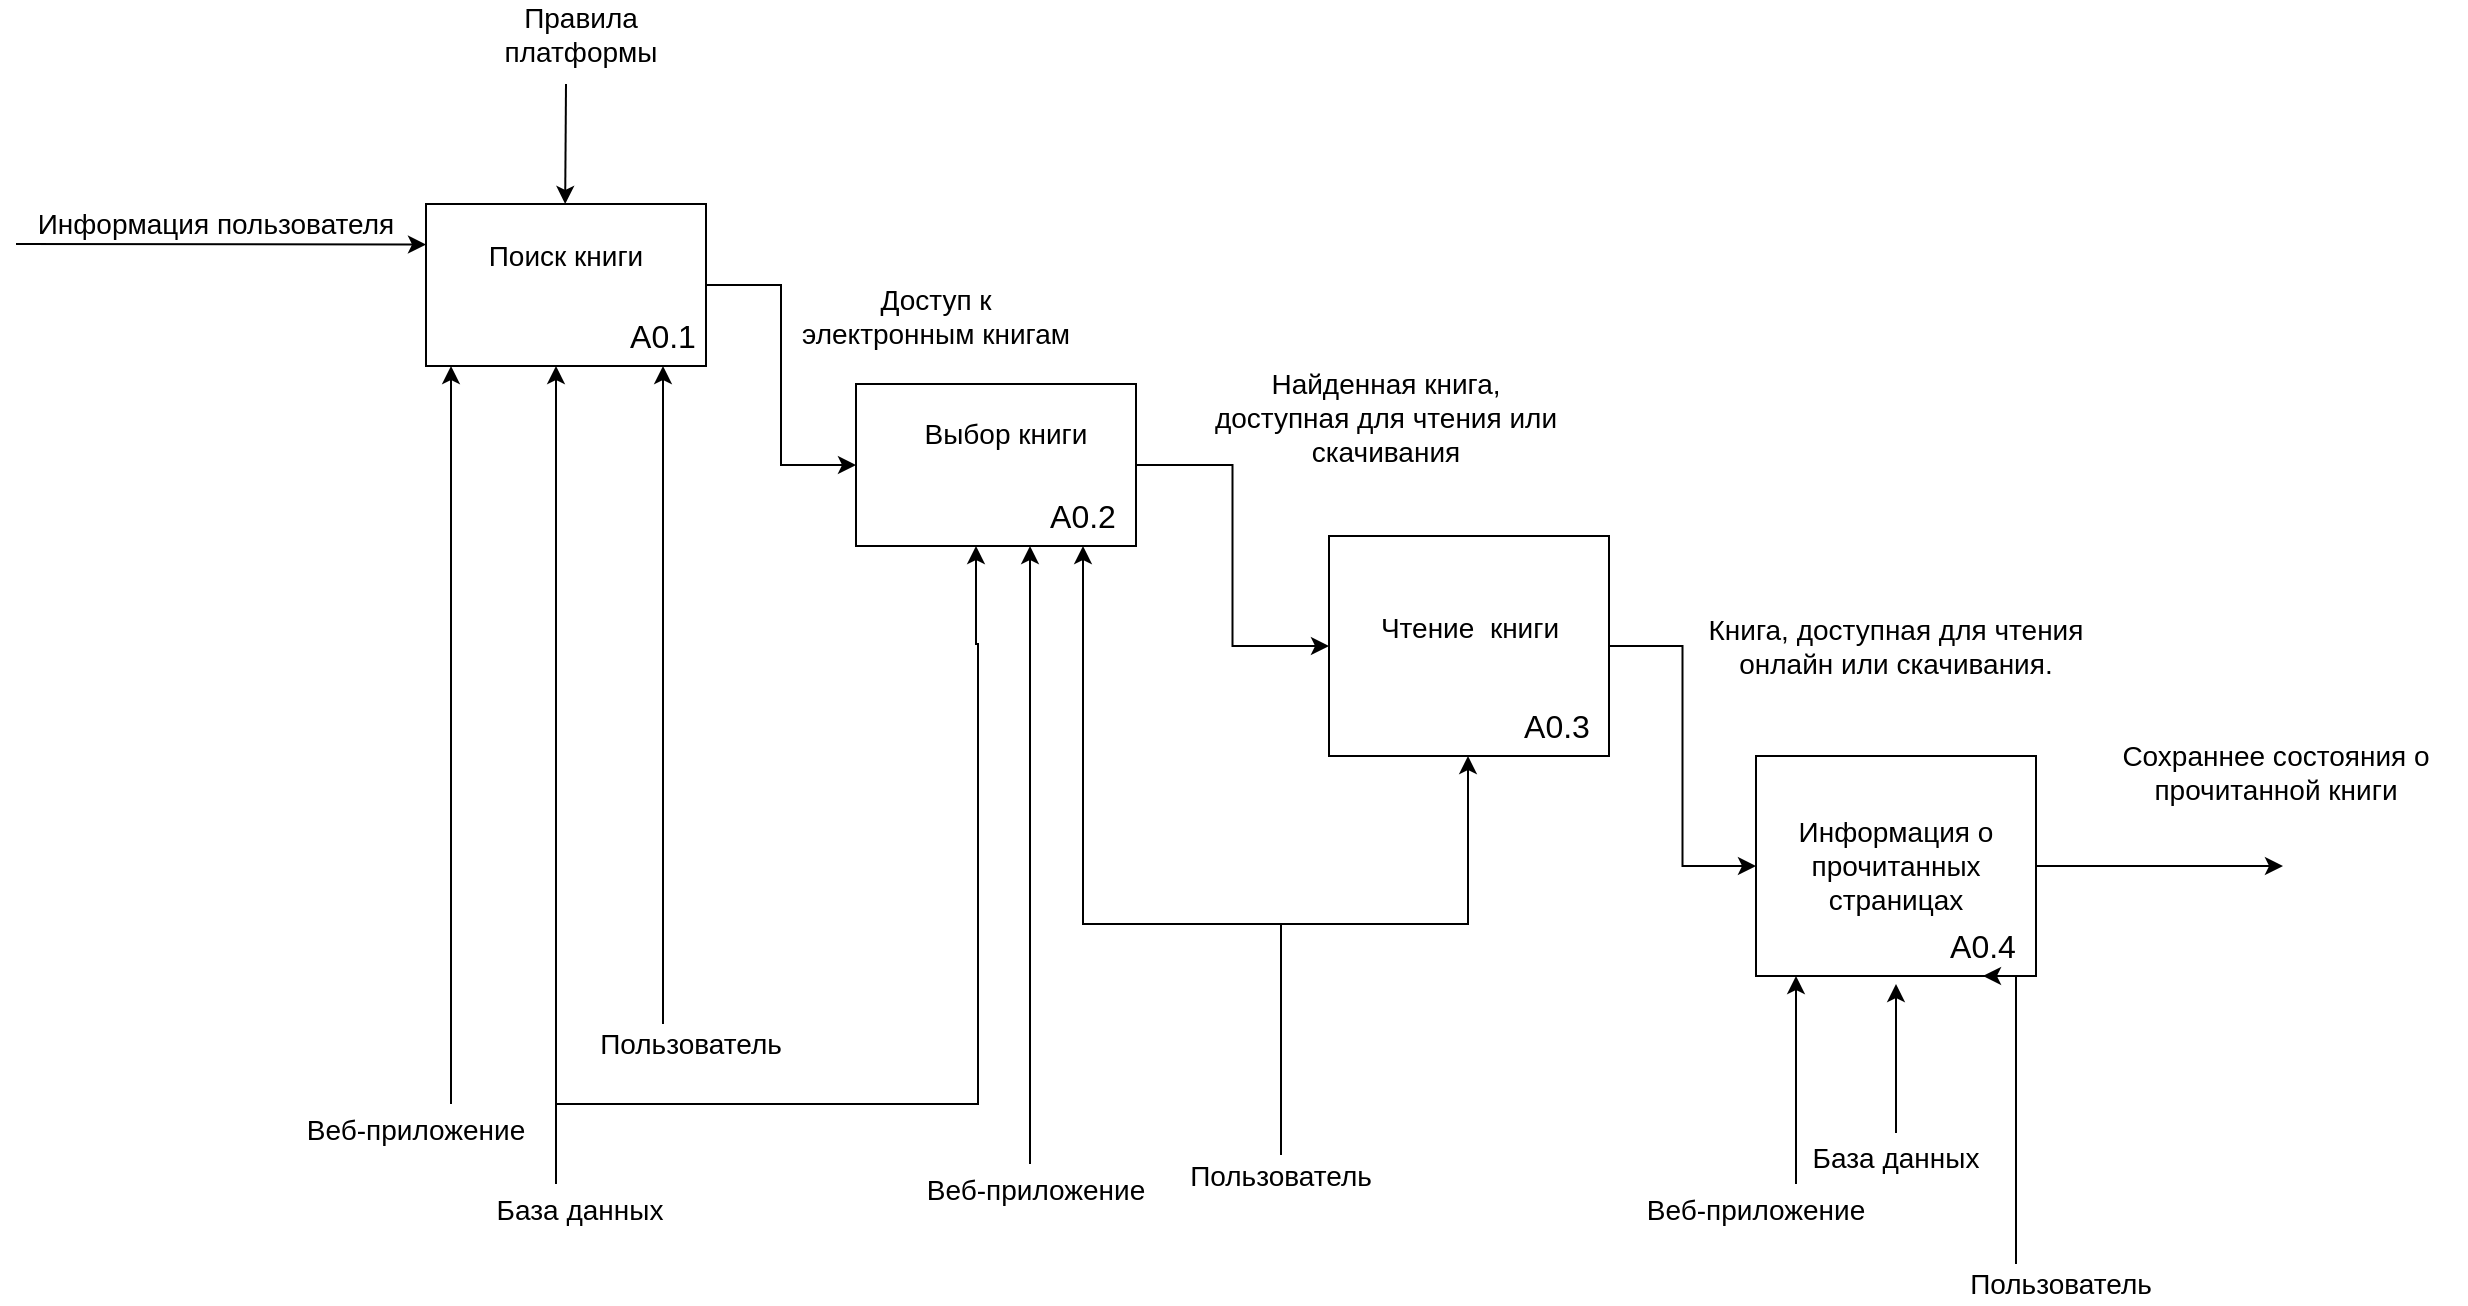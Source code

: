 <mxfile version="24.7.17" pages="3">
  <diagram name="Страница-1" id="Page-1">
    <mxGraphModel dx="2284" dy="780" grid="1" gridSize="10" guides="1" tooltips="1" connect="1" arrows="1" fold="1" page="1" pageScale="1" pageWidth="850" pageHeight="1100" math="0" shadow="0">
      <root>
        <mxCell id="0" />
        <mxCell id="1" parent="0" />
        <UserObject label="" tags="Соединительная_линия Блок-схема" id="82">
          <mxCell parent="1" vertex="1" visible="0">
            <mxGeometry as="geometry" />
          </mxCell>
        </UserObject>
        <mxCell id="9Y2cKsWY8XPU8Xiy0OJ_-97" value="" style="rounded=0;whiteSpace=wrap;html=1;" parent="1" vertex="1">
          <mxGeometry x="135" y="680" width="140" height="81" as="geometry" />
        </mxCell>
        <mxCell id="9Y2cKsWY8XPU8Xiy0OJ_-98" value="&lt;font style=&quot;font-size: 16px;&quot;&gt;A0.1&lt;/font&gt;" style="text;html=1;align=center;verticalAlign=middle;whiteSpace=wrap;rounded=0;" parent="1" vertex="1">
          <mxGeometry x="227" y="731" width="53" height="30" as="geometry" />
        </mxCell>
        <mxCell id="9Y2cKsWY8XPU8Xiy0OJ_-99" value="&lt;font style=&quot;font-size: 14px;&quot;&gt;Поиск книги&lt;/font&gt;" style="text;html=1;align=center;verticalAlign=middle;whiteSpace=wrap;rounded=0;" parent="1" vertex="1">
          <mxGeometry x="155" y="691" width="100" height="30" as="geometry" />
        </mxCell>
        <mxCell id="9Y2cKsWY8XPU8Xiy0OJ_-100" value="" style="rounded=0;whiteSpace=wrap;html=1;" parent="1" vertex="1">
          <mxGeometry x="350" y="770" width="140" height="81" as="geometry" />
        </mxCell>
        <mxCell id="9Y2cKsWY8XPU8Xiy0OJ_-101" value="&lt;font style=&quot;font-size: 16px;&quot;&gt;A0.2&lt;/font&gt;" style="text;html=1;align=center;verticalAlign=middle;whiteSpace=wrap;rounded=0;" parent="1" vertex="1">
          <mxGeometry x="437" y="821" width="53" height="30" as="geometry" />
        </mxCell>
        <mxCell id="9Y2cKsWY8XPU8Xiy0OJ_-102" value="&lt;font style=&quot;font-size: 14px;&quot;&gt;Выбор книги&lt;/font&gt;" style="text;html=1;align=center;verticalAlign=middle;whiteSpace=wrap;rounded=0;" parent="1" vertex="1">
          <mxGeometry x="370" y="780.5" width="110" height="29.5" as="geometry" />
        </mxCell>
        <mxCell id="sh7kLWZAsSp9DYvqXfyt-92" style="edgeStyle=orthogonalEdgeStyle;rounded=0;orthogonalLoop=1;jettySize=auto;html=1;exitX=1;exitY=0.5;exitDx=0;exitDy=0;entryX=0;entryY=0.5;entryDx=0;entryDy=0;" parent="1" source="9Y2cKsWY8XPU8Xiy0OJ_-106" target="sh7kLWZAsSp9DYvqXfyt-89" edge="1">
          <mxGeometry relative="1" as="geometry" />
        </mxCell>
        <mxCell id="9Y2cKsWY8XPU8Xiy0OJ_-106" value="" style="rounded=0;whiteSpace=wrap;html=1;" parent="1" vertex="1">
          <mxGeometry x="586.5" y="846" width="140" height="110" as="geometry" />
        </mxCell>
        <mxCell id="9Y2cKsWY8XPU8Xiy0OJ_-107" value="&lt;font style=&quot;font-size: 16px;&quot;&gt;A0.3&lt;/font&gt;" style="text;html=1;align=center;verticalAlign=middle;whiteSpace=wrap;rounded=0;" parent="1" vertex="1">
          <mxGeometry x="673.5" y="926" width="53" height="30" as="geometry" />
        </mxCell>
        <mxCell id="9Y2cKsWY8XPU8Xiy0OJ_-108" value="&lt;font style=&quot;font-size: 14px;&quot;&gt;Чтение&amp;nbsp; книги&lt;/font&gt;" style="text;html=1;align=center;verticalAlign=middle;whiteSpace=wrap;rounded=0;" parent="1" vertex="1">
          <mxGeometry x="606.5" y="866" width="100" height="51" as="geometry" />
        </mxCell>
        <mxCell id="9Y2cKsWY8XPU8Xiy0OJ_-109" value="" style="endArrow=classic;html=1;rounded=0;entryX=0;entryY=0.25;entryDx=0;entryDy=0;exitX=0;exitY=1;exitDx=0;exitDy=0;" parent="1" source="9Y2cKsWY8XPU8Xiy0OJ_-112" target="9Y2cKsWY8XPU8Xiy0OJ_-97" edge="1">
          <mxGeometry width="50" height="50" relative="1" as="geometry">
            <mxPoint x="10" y="700" as="sourcePoint" />
            <mxPoint x="60" y="691" as="targetPoint" />
          </mxGeometry>
        </mxCell>
        <mxCell id="9Y2cKsWY8XPU8Xiy0OJ_-112" value="&lt;font face=&quot;Arial&quot; style=&quot;font-size: 14px;&quot;&gt;Информация пользователя&lt;/font&gt;" style="text;html=1;align=center;verticalAlign=middle;whiteSpace=wrap;rounded=0;" parent="1" vertex="1">
          <mxGeometry x="-70" y="680" width="200" height="20" as="geometry" />
        </mxCell>
        <mxCell id="9Y2cKsWY8XPU8Xiy0OJ_-121" value="" style="endArrow=classic;html=1;rounded=0;entryX=0.5;entryY=0;entryDx=0;entryDy=0;" parent="1" edge="1">
          <mxGeometry width="50" height="50" relative="1" as="geometry">
            <mxPoint x="205" y="620" as="sourcePoint" />
            <mxPoint x="204.58" y="680" as="targetPoint" />
          </mxGeometry>
        </mxCell>
        <mxCell id="9Y2cKsWY8XPU8Xiy0OJ_-122" value="&lt;font face=&quot;Arial&quot; style=&quot;font-size: 14px;&quot;&gt;Правила платформы&lt;/font&gt;" style="text;html=1;align=center;verticalAlign=middle;whiteSpace=wrap;rounded=0;" parent="1" vertex="1">
          <mxGeometry x="148.5" y="580" width="126.5" height="30" as="geometry" />
        </mxCell>
        <mxCell id="9Y2cKsWY8XPU8Xiy0OJ_-123" value="" style="endArrow=classic;html=1;rounded=0;edgeStyle=orthogonalEdgeStyle;exitX=1;exitY=0.5;exitDx=0;exitDy=0;entryX=0;entryY=0.5;entryDx=0;entryDy=0;curved=0;" parent="1" source="9Y2cKsWY8XPU8Xiy0OJ_-97" target="9Y2cKsWY8XPU8Xiy0OJ_-100" edge="1">
          <mxGeometry width="50" height="50" relative="1" as="geometry">
            <mxPoint x="300" y="840" as="sourcePoint" />
            <mxPoint x="350" y="790" as="targetPoint" />
          </mxGeometry>
        </mxCell>
        <mxCell id="9Y2cKsWY8XPU8Xiy0OJ_-131" value="" style="endArrow=classic;html=1;rounded=0;edgeStyle=orthogonalEdgeStyle;exitX=1;exitY=0.5;exitDx=0;exitDy=0;entryX=0;entryY=0.5;entryDx=0;entryDy=0;curved=0;" parent="1" source="9Y2cKsWY8XPU8Xiy0OJ_-100" target="9Y2cKsWY8XPU8Xiy0OJ_-106" edge="1">
          <mxGeometry width="50" height="50" relative="1" as="geometry">
            <mxPoint x="285" y="731" as="sourcePoint" />
            <mxPoint x="365" y="901" as="targetPoint" />
          </mxGeometry>
        </mxCell>
        <mxCell id="9Y2cKsWY8XPU8Xiy0OJ_-132" value="" style="endArrow=classic;html=1;rounded=0;exitX=1;exitY=0.5;exitDx=0;exitDy=0;" parent="1" edge="1">
          <mxGeometry width="50" height="50" relative="1" as="geometry">
            <mxPoint x="940" y="1011" as="sourcePoint" />
            <mxPoint x="1063.5" y="1011" as="targetPoint" />
          </mxGeometry>
        </mxCell>
        <mxCell id="7dQsGPf0HlGUcHoICFXM-84" style="edgeStyle=orthogonalEdgeStyle;rounded=0;orthogonalLoop=1;jettySize=auto;html=1;" edge="1" parent="1">
          <mxGeometry relative="1" as="geometry">
            <mxPoint x="147.5" y="1130" as="sourcePoint" />
            <mxPoint x="147.5" y="761" as="targetPoint" />
            <Array as="points">
              <mxPoint x="147.5" y="850" />
              <mxPoint x="147.5" y="850" />
            </Array>
          </mxGeometry>
        </mxCell>
        <mxCell id="9Y2cKsWY8XPU8Xiy0OJ_-137" value="&lt;font face=&quot;Arial&quot; style=&quot;font-size: 14px;&quot;&gt;Веб-приложение&lt;/font&gt;" style="text;html=1;align=center;verticalAlign=middle;whiteSpace=wrap;rounded=0;" parent="1" vertex="1">
          <mxGeometry x="60" y="1130" width="140" height="25.5" as="geometry" />
        </mxCell>
        <mxCell id="7dQsGPf0HlGUcHoICFXM-93" style="edgeStyle=orthogonalEdgeStyle;rounded=0;orthogonalLoop=1;jettySize=auto;html=1;" edge="1" parent="1" source="9Y2cKsWY8XPU8Xiy0OJ_-139" target="9Y2cKsWY8XPU8Xiy0OJ_-106">
          <mxGeometry relative="1" as="geometry">
            <Array as="points">
              <mxPoint x="562" y="1040" />
              <mxPoint x="656" y="1040" />
            </Array>
          </mxGeometry>
        </mxCell>
        <mxCell id="7dQsGPf0HlGUcHoICFXM-94" style="edgeStyle=orthogonalEdgeStyle;rounded=0;orthogonalLoop=1;jettySize=auto;html=1;entryX=0.5;entryY=1;entryDx=0;entryDy=0;" edge="1" parent="1" source="9Y2cKsWY8XPU8Xiy0OJ_-139" target="9Y2cKsWY8XPU8Xiy0OJ_-101">
          <mxGeometry relative="1" as="geometry">
            <Array as="points">
              <mxPoint x="562" y="1040" />
              <mxPoint x="464" y="1040" />
            </Array>
          </mxGeometry>
        </mxCell>
        <mxCell id="9Y2cKsWY8XPU8Xiy0OJ_-139" value="&lt;font face=&quot;Arial&quot; style=&quot;font-size: 14px;&quot;&gt;Пользователь&lt;/font&gt;" style="text;html=1;align=center;verticalAlign=middle;whiteSpace=wrap;rounded=0;" parent="1" vertex="1">
          <mxGeometry x="510" y="1155.5" width="105" height="20" as="geometry" />
        </mxCell>
        <mxCell id="sh7kLWZAsSp9DYvqXfyt-82" value="&lt;font style=&quot;font-size: 14px;&quot;&gt;Доступ к электронным книгам&lt;/font&gt;" style="text;html=1;align=center;verticalAlign=middle;whiteSpace=wrap;rounded=0;" parent="1" vertex="1">
          <mxGeometry x="320" y="721" width="140" height="29" as="geometry" />
        </mxCell>
        <mxCell id="sh7kLWZAsSp9DYvqXfyt-83" value="&lt;font style=&quot;font-size: 14px;&quot;&gt;Найденная книга, доступная для чтения или скачивания&lt;/font&gt;" style="text;html=1;align=center;verticalAlign=middle;whiteSpace=wrap;rounded=0;" parent="1" vertex="1">
          <mxGeometry x="522.5" y="764.5" width="184" height="45.5" as="geometry" />
        </mxCell>
        <mxCell id="sh7kLWZAsSp9DYvqXfyt-89" value="" style="rounded=0;whiteSpace=wrap;html=1;" parent="1" vertex="1">
          <mxGeometry x="800" y="956" width="140" height="110" as="geometry" />
        </mxCell>
        <mxCell id="sh7kLWZAsSp9DYvqXfyt-90" value="&lt;font style=&quot;font-size: 16px;&quot;&gt;A0.4&lt;/font&gt;" style="text;html=1;align=center;verticalAlign=middle;whiteSpace=wrap;rounded=0;" parent="1" vertex="1">
          <mxGeometry x="887" y="1036" width="53" height="30" as="geometry" />
        </mxCell>
        <mxCell id="sh7kLWZAsSp9DYvqXfyt-91" value="&lt;span style=&quot;font-size: 14px;&quot;&gt;Информация о прочитанных страницах&lt;/span&gt;" style="text;html=1;align=center;verticalAlign=middle;whiteSpace=wrap;rounded=0;" parent="1" vertex="1">
          <mxGeometry x="810" y="979" width="120" height="64" as="geometry" />
        </mxCell>
        <mxCell id="sh7kLWZAsSp9DYvqXfyt-93" value="&lt;font style=&quot;font-size: 14px;&quot;&gt;Книга, доступная для чтения онлайн или скачивания.&lt;/font&gt;" style="text;html=1;align=center;verticalAlign=middle;whiteSpace=wrap;rounded=0;" parent="1" vertex="1">
          <mxGeometry x="775" y="886" width="190" height="30" as="geometry" />
        </mxCell>
        <mxCell id="7dQsGPf0HlGUcHoICFXM-87" style="edgeStyle=orthogonalEdgeStyle;rounded=0;orthogonalLoop=1;jettySize=auto;html=1;entryX=0.5;entryY=1;entryDx=0;entryDy=0;" edge="1" parent="1">
          <mxGeometry relative="1" as="geometry">
            <mxPoint x="200" y="1170" as="sourcePoint" />
            <mxPoint x="200" y="761.0" as="targetPoint" />
            <Array as="points">
              <mxPoint x="200" y="1060" />
              <mxPoint x="200" y="1060" />
            </Array>
          </mxGeometry>
        </mxCell>
        <mxCell id="7dQsGPf0HlGUcHoICFXM-91" style="edgeStyle=orthogonalEdgeStyle;rounded=0;orthogonalLoop=1;jettySize=auto;html=1;" edge="1" parent="1" source="7dQsGPf0HlGUcHoICFXM-85" target="9Y2cKsWY8XPU8Xiy0OJ_-100">
          <mxGeometry relative="1" as="geometry">
            <mxPoint x="410" y="860" as="targetPoint" />
            <Array as="points">
              <mxPoint x="200" y="1130" />
              <mxPoint x="411" y="1130" />
              <mxPoint x="411" y="900" />
              <mxPoint x="410" y="900" />
            </Array>
          </mxGeometry>
        </mxCell>
        <mxCell id="7dQsGPf0HlGUcHoICFXM-85" value="&lt;font face=&quot;Arial&quot; style=&quot;font-size: 14px;&quot;&gt;База данных&lt;/font&gt;" style="text;html=1;align=center;verticalAlign=middle;whiteSpace=wrap;rounded=0;" vertex="1" parent="1">
          <mxGeometry x="141.75" y="1170" width="140" height="25.5" as="geometry" />
        </mxCell>
        <mxCell id="7dQsGPf0HlGUcHoICFXM-92" style="edgeStyle=orthogonalEdgeStyle;rounded=0;orthogonalLoop=1;jettySize=auto;html=1;entryX=0.5;entryY=1;entryDx=0;entryDy=0;" edge="1" parent="1" source="7dQsGPf0HlGUcHoICFXM-88" target="9Y2cKsWY8XPU8Xiy0OJ_-98">
          <mxGeometry relative="1" as="geometry">
            <Array as="points">
              <mxPoint x="254" y="926" />
            </Array>
          </mxGeometry>
        </mxCell>
        <mxCell id="7dQsGPf0HlGUcHoICFXM-88" value="&lt;font face=&quot;Arial&quot; style=&quot;font-size: 14px;&quot;&gt;Пользователь&lt;/font&gt;" style="text;html=1;align=center;verticalAlign=middle;whiteSpace=wrap;rounded=0;" vertex="1" parent="1">
          <mxGeometry x="215" y="1090" width="105" height="20" as="geometry" />
        </mxCell>
        <mxCell id="7dQsGPf0HlGUcHoICFXM-90" value="&lt;font style=&quot;font-size: 14px;&quot;&gt;Сохраннее состояния о прочитанной книги&lt;/font&gt;" style="text;html=1;align=center;verticalAlign=middle;whiteSpace=wrap;rounded=0;" vertex="1" parent="1">
          <mxGeometry x="965" y="949" width="190" height="30" as="geometry" />
        </mxCell>
        <mxCell id="7dQsGPf0HlGUcHoICFXM-96" style="edgeStyle=orthogonalEdgeStyle;rounded=0;orthogonalLoop=1;jettySize=auto;html=1;entryX=0;entryY=1;entryDx=0;entryDy=0;" edge="1" parent="1" source="7dQsGPf0HlGUcHoICFXM-95" target="9Y2cKsWY8XPU8Xiy0OJ_-101">
          <mxGeometry relative="1" as="geometry">
            <Array as="points">
              <mxPoint x="437" y="1080" />
              <mxPoint x="437" y="1080" />
            </Array>
          </mxGeometry>
        </mxCell>
        <mxCell id="7dQsGPf0HlGUcHoICFXM-95" value="&lt;font face=&quot;Arial&quot; style=&quot;font-size: 14px;&quot;&gt;Веб-приложение&lt;/font&gt;" style="text;html=1;align=center;verticalAlign=middle;whiteSpace=wrap;rounded=0;" vertex="1" parent="1">
          <mxGeometry x="370" y="1160" width="140" height="25.5" as="geometry" />
        </mxCell>
        <mxCell id="7dQsGPf0HlGUcHoICFXM-98" style="edgeStyle=orthogonalEdgeStyle;rounded=0;orthogonalLoop=1;jettySize=auto;html=1;" edge="1" parent="1" source="7dQsGPf0HlGUcHoICFXM-97" target="sh7kLWZAsSp9DYvqXfyt-89">
          <mxGeometry relative="1" as="geometry">
            <Array as="points">
              <mxPoint x="820" y="1120" />
              <mxPoint x="820" y="1120" />
            </Array>
          </mxGeometry>
        </mxCell>
        <mxCell id="7dQsGPf0HlGUcHoICFXM-97" value="&lt;font face=&quot;Arial&quot; style=&quot;font-size: 14px;&quot;&gt;Веб-приложение&lt;/font&gt;" style="text;html=1;align=center;verticalAlign=middle;whiteSpace=wrap;rounded=0;" vertex="1" parent="1">
          <mxGeometry x="730" y="1170" width="140" height="25.5" as="geometry" />
        </mxCell>
        <mxCell id="7dQsGPf0HlGUcHoICFXM-100" style="edgeStyle=orthogonalEdgeStyle;rounded=0;orthogonalLoop=1;jettySize=auto;html=1;entryX=0.5;entryY=1;entryDx=0;entryDy=0;" edge="1" parent="1" source="7dQsGPf0HlGUcHoICFXM-99" target="sh7kLWZAsSp9DYvqXfyt-90">
          <mxGeometry relative="1" as="geometry">
            <Array as="points">
              <mxPoint x="930" y="1066" />
            </Array>
          </mxGeometry>
        </mxCell>
        <mxCell id="7dQsGPf0HlGUcHoICFXM-99" value="&lt;font face=&quot;Arial&quot; style=&quot;font-size: 14px;&quot;&gt;Пользователь&lt;/font&gt;" style="text;html=1;align=center;verticalAlign=middle;whiteSpace=wrap;rounded=0;" vertex="1" parent="1">
          <mxGeometry x="900" y="1210" width="105" height="20" as="geometry" />
        </mxCell>
        <mxCell id="7dQsGPf0HlGUcHoICFXM-102" style="edgeStyle=orthogonalEdgeStyle;rounded=0;orthogonalLoop=1;jettySize=auto;html=1;" edge="1" parent="1" source="7dQsGPf0HlGUcHoICFXM-101">
          <mxGeometry relative="1" as="geometry">
            <mxPoint x="870" y="1070" as="targetPoint" />
          </mxGeometry>
        </mxCell>
        <mxCell id="7dQsGPf0HlGUcHoICFXM-101" value="&lt;font face=&quot;Arial&quot; style=&quot;font-size: 14px;&quot;&gt;База данных&lt;/font&gt;" style="text;html=1;align=center;verticalAlign=middle;whiteSpace=wrap;rounded=0;" vertex="1" parent="1">
          <mxGeometry x="800" y="1144.5" width="140" height="25.5" as="geometry" />
        </mxCell>
      </root>
    </mxGraphModel>
  </diagram>
  <diagram name="Страница-2" id="Page-2">
    <mxGraphModel style="default-style2">
      <root>
        <mxCell id="0" />
        <mxCell id="1" parent="0" />
        <UserObject label="" Name="Покупка абонимента" tags="Background" id="2">
          <mxCell style="vsdxID=49;fillColor=none;gradientColor=none;strokeColor=none;spacingTop=-1;spacingBottom=-1;spacingLeft=-1;spacingRight=-1;points=[[0,0.08,0],[0,0.17,0],[0,0.25,0],[0,0.33,0],[0,0.42,0],[0,0.5,0],[0,0.58,0],[0,0.67,0],[0,0.75,0],[0,0.83,0],[0,0.92,0],[1,0.08,0],[1,0.17,0],[1,0.25,0],[1,0.33,0],[1,0.42,0],[1,0.5,0],[1,0.58,0],[1,0.67,0],[1,0.75,0],[1,0.83,0],[1,0.92,0],[0.06,0,0],[0.13,0,0],[0.19,0,0],[0.25,0,0],[0.31,0,0],[0.37,0,0],[0.44,0,0],[0.5,0,0],[0.56,0,0],[0.63,0,0],[0.69,0,0],[0.75,0,0],[0.81,0,0],[0.88,0,0],[0.94,0,0],[0.06,1,0],[0.13,1,0],[0.19,1,0],[0.25,1,0],[0.31,1,0],[0.37,1,0],[0.44,1,0],[0.5,1,0],[0.56,1,0],[0.63,1,0],[0.69,1,0],[0.75,1,0],[0.81,1,0],[0.88,1,0],[0.94,1,0]];labelBackgroundColor=none;rounded=0;html=1;whiteSpace=wrap;" vertex="1" parent="1">
            <mxGeometry x="591" y="327" width="120" height="80" as="geometry" />
          </mxCell>
        </UserObject>
        <mxCell id="3" style="vsdxID=50;fillColor=#4672c4;gradientColor=none;shape=stencil(nZBLDoAgDERP0z3SIyjew0SURgSD+Lu9kMZoXLhwN9O+tukAlrNpJg1SzDH4QW/URgNYgZTkjA4UkwJUgGXng+6DX1zLfmoymdXo17xh5zmRJ6Q42BWCfc2oJfdAr+Yv+AP9Cb7OJ3H/2JG1HNGz/84klThPVCc=);strokeColor=#000000;spacingTop=-1;spacingBottom=-1;spacingLeft=-1;spacingRight=-1;points=[[0,0.08,0],[0,0.17,0],[0,0.25,0],[0,0.33,0],[0,0.42,0],[0,0.5,0],[0,0.58,0],[0,0.67,0],[0,0.75,0],[0,0.83,0],[0,0.92,0],[1,0.08,0],[1,0.17,0],[1,0.25,0],[1,0.33,0],[1,0.42,0],[1,0.5,0],[1,0.58,0],[1,0.67,0],[1,0.75,0],[1,0.83,0],[1,0.92,0],[0.06,0,0],[0.13,0,0],[0.19,0,0],[0.25,0,0],[0.31,0,0],[0.37,0,0],[0.44,0,0],[0.5,0,0],[0.56,0,0],[0.63,0,0],[0.69,0,0],[0.75,0,0],[0.81,0,0],[0.88,0,0],[0.94,0,0],[0.06,1,0],[0.13,1,0],[0.19,1,0],[0.25,1,0],[0.31,1,0],[0.37,1,0],[0.44,1,0],[0.5,1,0],[0.56,1,0],[0.63,1,0],[0.69,1,0],[0.75,1,0],[0.81,1,0],[0.88,1,0],[0.94,1,0]];labelBackgroundColor=none;rounded=0;html=1;whiteSpace=wrap;" vertex="1" parent="2">
          <mxGeometry width="120" height="80" as="geometry" />
        </mxCell>
        <mxCell id="4" value="&lt;div style=&quot;font-size: 1px&quot;&gt;&lt;p style=&quot;text-align:right;margin-left:0;margin-right:0;margin-top:0px;margin-bottom:0px;text-indent:0;vertical-align:bottom;direction:ltr;&quot;&gt;&lt;font style=&quot;font-size:14.11px;font-family:Calibri;color:#000000;direction:ltr;letter-spacing:0px;line-height:120%;opacity:1&quot;&gt;A0&lt;/font&gt;&lt;font style=&quot;font-size:14.11px;font-family:Calibri;color:#000000;direction:ltr;letter-spacing:0px;line-height:120%;opacity:1&quot;&gt;&lt;br/&gt;&lt;/font&gt;&lt;/p&gt;&lt;/div&gt;" style="verticalAlign=bottom;align=right;overflow=width;vsdxID=51;fillColor=none;gradientColor=none;strokeColor=none;spacingTop=-3;spacingBottom=-3;points=[[0,0.08,0],[0,0.17,0],[0,0.25,0],[0,0.33,0],[0,0.42,0],[0,0.5,0],[0,0.58,0],[0,0.67,0],[0,0.75,0],[0,0.83,0],[0,0.92,0],[1,0.08,0],[1,0.17,0],[1,0.25,0],[1,0.33,0],[1,0.42,0],[1,0.5,0],[1,0.58,0],[1,0.67,0],[1,0.75,0],[1,0.83,0],[1,0.92,0],[0.06,0,0],[0.13,0,0],[0.19,0,0],[0.25,0,0],[0.31,0,0],[0.37,0,0],[0.44,0,0],[0.5,0,0],[0.56,0,0],[0.63,0,0],[0.69,0,0],[0.75,0,0],[0.81,0,0],[0.88,0,0],[0.94,0,0],[0.06,1,0],[0.13,1,0],[0.19,1,0],[0.25,1,0],[0.31,1,0],[0.37,1,0],[0.44,1,0],[0.5,1,0],[0.56,1,0],[0.63,1,0],[0.69,1,0],[0.75,1,0],[0.81,1,0],[0.88,1,0],[0.94,1,0]];labelBackgroundColor=none;rounded=0;html=1;whiteSpace=wrap;" vertex="1" parent="2">
          <mxGeometry y="63" width="120" height="16" as="geometry" />
        </mxCell>
        <mxCell id="5" value="&lt;div style=&quot;font-size: 1px&quot;&gt;&lt;p style=&quot;text-align:right;margin-left:0;margin-right:0;margin-top:0px;margin-bottom:0px;text-indent:0;vertical-align:bottom;direction:ltr;&quot;&gt;&lt;font style=&quot;font-size:14.11px;font-family:Calibri;color:#000000;direction:ltr;letter-spacing:0px;line-height:120%;opacity:1&quot;&gt;&lt;br/&gt;&lt;/font&gt;&lt;/p&gt;&lt;/div&gt;" style="verticalAlign=bottom;align=right;overflow=width;vsdxID=52;fillColor=none;gradientColor=none;strokeColor=none;spacingBottom=-3;points=[[0,0.08,0],[0,0.17,0],[0,0.25,0],[0,0.33,0],[0,0.42,0],[0,0.5,0],[0,0.58,0],[0,0.67,0],[0,0.75,0],[0,0.83,0],[0,0.92,0],[1,0.08,0],[1,0.17,0],[1,0.25,0],[1,0.33,0],[1,0.42,0],[1,0.5,0],[1,0.58,0],[1,0.67,0],[1,0.75,0],[1,0.83,0],[1,0.92,0],[0.06,0,0],[0.13,0,0],[0.19,0,0],[0.25,0,0],[0.31,0,0],[0.37,0,0],[0.44,0,0],[0.5,0,0],[0.56,0,0],[0.63,0,0],[0.69,0,0],[0.75,0,0],[0.81,0,0],[0.88,0,0],[0.94,0,0],[0.06,1,0],[0.13,1,0],[0.19,1,0],[0.25,1,0],[0.31,1,0],[0.37,1,0],[0.44,1,0],[0.5,1,0],[0.56,1,0],[0.63,1,0],[0.69,1,0],[0.75,1,0],[0.81,1,0],[0.88,1,0],[0.94,1,0]];labelBackgroundColor=none;rounded=0;html=1;whiteSpace=wrap;" vertex="1" parent="2">
          <mxGeometry y="80" width="120" height="22" as="geometry" />
        </mxCell>
        <mxCell id="6" value="&lt;div style=&quot;font-size: 1px&quot;&gt;&lt;font style=&quot;font-size:14.11px;font-family:Calibri;color:#000000;direction:ltr;letter-spacing:0px;line-height:120%;opacity:1&quot;&gt;Запись на приём &lt;br/&gt;&lt;/font&gt;&lt;/div&gt;" style="verticalAlign=middle;align=center;overflow=width;vsdxID=53;fillColor=none;gradientColor=none;strokeColor=none;points=[[0,0.08,0],[0,0.17,0],[0,0.25,0],[0,0.33,0],[0,0.42,0],[0,0.5,0],[0,0.58,0],[0,0.67,0],[0,0.75,0],[0,0.83,0],[0,0.92,0],[1,0.08,0],[1,0.17,0],[1,0.25,0],[1,0.33,0],[1,0.42,0],[1,0.5,0],[1,0.58,0],[1,0.67,0],[1,0.75,0],[1,0.83,0],[1,0.92,0],[0.06,0,0],[0.13,0,0],[0.19,0,0],[0.25,0,0],[0.31,0,0],[0.37,0,0],[0.44,0,0],[0.5,0,0],[0.56,0,0],[0.63,0,0],[0.69,0,0],[0.75,0,0],[0.81,0,0],[0.88,0,0],[0.94,0,0],[0.06,1,0],[0.13,1,0],[0.19,1,0],[0.25,1,0],[0.31,1,0],[0.37,1,0],[0.44,1,0],[0.5,1,0],[0.56,1,0],[0.63,1,0],[0.69,1,0],[0.75,1,0],[0.81,1,0],[0.88,1,0],[0.94,1,0]];labelBackgroundColor=none;rounded=0;html=1;whiteSpace=wrap;" vertex="1" parent="2">
          <mxGeometry width="120" height="63" as="geometry" />
        </mxCell>
        <UserObject label="&lt;div style=&quot;font-size: 1px&quot;&gt;&lt;/div&gt;" tags="Background" id="7">
          <mxCell style="verticalAlign=bottom;align=left;overflow=width;vsdxID=55;fillColor=none;gradientColor=none;shape=stencil(nZBLDoAgDERP0z3SIyjew0SURgSD+Lu9kMZoXLhwN9O+tukAlrNpJg1SzDH4QW/URgNYgZTkjA4UkwJUgGXng+6DX1zLfmoymdXo17xh5zmRJ6Q42BWCfc2oJfdAr+Yv+AP9Cb7OJ3H/2JG1HNGz/84klThPVCc=);strokeColor=none;spacingTop=-1;spacingBottom=-1;spacingLeft=-1;spacingRight=-1;points=[];labelBackgroundColor=none;rounded=0;html=1;whiteSpace=wrap;" vertex="1" parent="1">
            <mxGeometry x="496" y="337" width="90" height="30" as="geometry" />
          </mxCell>
        </UserObject>
        <UserObject label="" tags="Background" id="8">
          <mxCell style="vsdxID=76;fillColor=none;gradientColor=none;strokeColor=none;spacingTop=-3;spacingBottom=-3;points=[];labelBackgroundColor=none;rounded=0;html=1;whiteSpace=wrap;" vertex="1" parent="1">
            <mxGeometry x="575" y="412" width="90" height="59" as="geometry" />
          </mxCell>
        </UserObject>
        <mxCell id="9" value="&lt;div style=&quot;font-size: 1px&quot;&gt;&lt;p style=&quot;text-align:justify;margin-left:0;margin-right:0;margin-top:0px;margin-bottom:0px;text-indent:0;vertical-align:bottom;direction:ltr;&quot;&gt;&lt;font style=&quot;font-size:11.29px;font-family:Arial;color:#000000;direction:ltr;letter-spacing:0px;line-height:100%;opacity:1&quot;&gt;Приложение&lt;br/&gt;&lt;/font&gt;&lt;/p&gt;&lt;/div&gt;" style="verticalAlign=bottom;align=center;overflow=width;vsdxID=78;fillColor=none;gradientColor=none;shape=stencil(nZBLDoAgDERP0z3SIyjew0SURgSD+Lu9kMZoXLhwN9O+tukAlrNpJg1SzDH4QW/URgNYgZTkjA4UkwJUgGXng+6DX1zLfmoymdXo17xh5zmRJ6Q42BWCfc2oJfdAr+Yv+AP9Cb7OJ3H/2JG1HNGz/84klThPVCc=);strokeColor=none;spacingTop=-3;spacingBottom=-3;spacingLeft=-1;spacingRight=-1;points=[];labelBackgroundColor=none;rounded=0;html=1;whiteSpace=wrap;" vertex="1" parent="8">
          <mxGeometry x="4" y="37" width="74" height="9" as="geometry" />
        </mxCell>
        <mxCell id="40" vertex="1" parent="8">
          <mxGeometry x="38" y="37" as="geometry" />
        </mxCell>
        <UserObject label="" tags="Соединительная_линия" id="41">
          <mxCell style="vsdxID=77;edgeStyle=none;startArrow=none;endArrow=block;startSize=5;endSize=5;strokeColor=#000000;spacingTop=-3;spacingBottom=-3;spacingLeft=0;spacingRight=0;verticalAlign=bottom;html=1;labelBackgroundColor=#ffffff;rounded=1;entryX=0.183;entryY=0.988;entryDx=0;entryDy=0;entryPerimeter=0;" edge="1" parent="8" source="40" target="2">
            <mxGeometry relative="1" as="geometry">
              <Array as="points" />
            </mxGeometry>
          </mxCell>
        </UserObject>
        <mxCell id="42" value="&lt;div style=&quot;font-size: 1px&quot;&gt;&lt;/div&gt;" style="text;vsdxID=77;edgeStyle=none;startArrow=none;endArrow=block;startSize=5;endSize=5;strokeColor=none;spacingTop=-3;spacingBottom=-3;spacingLeft=0;spacingRight=0;verticalAlign=bottom;html=1;labelBackgroundColor=#ffffff;rounded=1;align=center;overflow=width;fillColor=none;gradientColor=none;whiteSpace=wrap;;html=1;;rotation=629.95" vertex="1" parent="41">
          <mxGeometry width="11.29" height="11.29" relative="1" as="geometry">
            <mxPoint x="15.355" y="-4.645" as="offset" />
          </mxGeometry>
        </mxCell>
        <UserObject label="" tags="Background" id="10">
          <mxCell style="vsdxID=79;fillColor=none;gradientColor=none;strokeColor=none;points=[];labelBackgroundColor=none;rounded=0;html=1;whiteSpace=wrap;" vertex="1" parent="1">
            <mxGeometry x="653" y="410" width="74" height="58" as="geometry" />
          </mxCell>
        </UserObject>
        <mxCell id="11" value="&lt;div style=&quot;font-size: 1px&quot;&gt;&lt;p style=&quot;text-align:justify;margin-left:0;margin-right:0;margin-top:0px;margin-bottom:0px;text-indent:0;vertical-align:bottom;direction:ltr;&quot;&gt;&lt;font style=&quot;font-size:11.29px;font-family:Arial;color:#000000;direction:ltr;letter-spacing:0px;line-height:100%;opacity:1&quot;&gt;Пользователь&lt;br/&gt;&lt;/font&gt;&lt;/p&gt;&lt;/div&gt;" style="verticalAlign=bottom;align=center;overflow=width;vsdxID=81;fillColor=none;gradientColor=none;shape=stencil(nZBLDoAgDERP0z3SIyjew0SURgSD+Lu9kMZoXLhwN9O+tukAlrNpJg1SzDH4QW/URgNYgZTkjA4UkwJUgGXng+6DX1zLfmoymdXo17xh5zmRJ6Q42BWCfc2oJfdAr+Yv+AP9Cb7OJ3H/2JG1HNGz/84klThPVCc=);strokeColor=none;spacingTop=-3;spacingBottom=-3;spacingLeft=-1;spacingRight=-1;points=[];labelBackgroundColor=none;rounded=0;html=1;whiteSpace=wrap;" vertex="1" parent="10">
          <mxGeometry x="-2" y="40" width="85" height="9" as="geometry" />
        </mxCell>
        <mxCell id="37" vertex="1" parent="10">
          <mxGeometry x="35" y="39" as="geometry" />
        </mxCell>
        <UserObject label="" tags="Соединительная_линия" id="38">
          <mxCell style="vsdxID=80;edgeStyle=none;startArrow=none;endArrow=block;startSize=5;endSize=5;strokeColor=#000000;spacingTop=-3;spacingBottom=-3;spacingLeft=0;spacingRight=0;verticalAlign=bottom;html=1;labelBackgroundColor=#ffffff;rounded=1;entryX=0.808;entryY=0.988;entryDx=0;entryDy=0;entryPerimeter=0;" edge="1" parent="10" source="37" target="2">
            <mxGeometry relative="1" as="geometry">
              <Array as="points" />
            </mxGeometry>
          </mxCell>
        </UserObject>
        <mxCell id="39" value="&lt;div style=&quot;font-size: 1px&quot;&gt;&lt;/div&gt;" style="text;vsdxID=80;edgeStyle=none;startArrow=none;endArrow=block;startSize=5;endSize=5;strokeColor=none;spacingTop=-3;spacingBottom=-3;spacingLeft=0;spacingRight=0;verticalAlign=bottom;html=1;labelBackgroundColor=#ffffff;rounded=1;align=center;overflow=width;fillColor=none;gradientColor=none;whiteSpace=wrap;;html=1;;rotation=629.95" vertex="1" parent="38">
          <mxGeometry width="11.29" height="11.29" relative="1" as="geometry">
            <mxPoint x="15.355" y="-4.645" as="offset" />
          </mxGeometry>
        </mxCell>
        <UserObject label="" tags="Background" id="12">
          <mxCell style="vsdxID=83;fillColor=none;gradientColor=none;strokeColor=none;points=[];labelBackgroundColor=none;rounded=0;html=1;whiteSpace=wrap;" vertex="1" parent="1">
            <mxGeometry x="718" y="356" width="74" height="58" as="geometry" />
          </mxCell>
        </UserObject>
        <mxCell id="13" value="&lt;div style=&quot;font-size: 1px&quot;&gt;&lt;p style=&quot;text-align:justify;margin-left:0;margin-right:0;margin-top:0px;margin-bottom:0px;text-indent:0;vertical-align:bottom;direction:ltr;&quot;&gt;&lt;font style=&quot;font-size:11.29px;font-family:Arial;color:#000000;direction:ltr;letter-spacing:0px;line-height:100%;opacity:1&quot;&gt;Талон&lt;br/&gt;&lt;/font&gt;&lt;/p&gt;&lt;/div&gt;" style="verticalAlign=bottom;align=center;overflow=width;vsdxID=85;fillColor=none;gradientColor=none;shape=stencil(nZBLDoAgDERP0z3SIyjew0SURgSD+Lu9kMZoXLhwN9O+tukAlrNpJg1SzDH4QW/URgNYgZTkjA4UkwJUgGXng+6DX1zLfmoymdXo17xh5zmRJ6Q42BWCfc2oJfdAr+Yv+AP9Cb7OJ3H/2JG1HNGz/84klThPVCc=);strokeColor=none;spacingTop=-3;spacingBottom=-3;spacingLeft=-1;spacingRight=-1;points=[];labelBackgroundColor=none;rounded=0;html=1;whiteSpace=wrap;" vertex="1" parent="12">
          <mxGeometry x="14" y="-2" width="38" height="9" as="geometry" />
        </mxCell>
        <mxCell id="35" vertex="1" parent="12">
          <mxGeometry x="62" y="10" as="geometry" />
        </mxCell>
        <UserObject label="&lt;div style=&quot;font-size: 1px&quot;&gt;&lt;/div&gt;" tags="Соединительная_линия" id="36">
          <mxCell style="vsdxID=84;edgeStyle=none;startArrow=none;endArrow=block;startSize=5;endSize=5;strokeColor=#000000;spacingTop=-3;spacingBottom=-3;spacingLeft=0;spacingRight=0;verticalAlign=bottom;html=1;labelBackgroundColor=#ffffff;rounded=1;align=center;exitX=1;exitY=0.487;exitDx=0;exitDy=0;exitPerimeter=0;" edge="1" parent="1" source="2" target="35">
            <mxGeometry relative="1" as="geometry">
              <mxPoint x="-1" as="offset" />
              <Array as="points" />
            </mxGeometry>
          </mxCell>
        </UserObject>
        <UserObject label="" tags="Background" id="14">
          <mxCell style="vsdxID=86;fillColor=none;gradientColor=none;strokeColor=none;points=[];labelBackgroundColor=none;rounded=0;html=1;whiteSpace=wrap;" vertex="1" parent="1">
            <mxGeometry x="416" y="330" width="174" height="18" as="geometry" />
          </mxCell>
        </UserObject>
        <mxCell id="15" value="&lt;div style=&quot;font-size: 1px&quot;&gt;&lt;p style=&quot;text-align:left;margin-left:0;margin-right:0;margin-top:0px;margin-bottom:0px;text-indent:0;vertical-align:bottom;direction:ltr;&quot;&gt;&lt;font style=&quot;font-size:11.29px;font-family:Arial;color:#000000;direction:ltr;letter-spacing:0px;line-height:100%;opacity:1&quot;&gt;Информация пользователя&lt;br/&gt;&lt;/font&gt;&lt;/p&gt;&lt;/div&gt;" style="verticalAlign=bottom;align=left;overflow=width;vsdxID=88;fillColor=none;gradientColor=none;shape=stencil(nZBLDoAgDERP0z3SIyjew0SURgSD+Lu9kMZoXLhwN9O+tukAlrNpJg1SzDH4QW/URgNYgZTkjA4UkwJUgGXng+6DX1zLfmoymdXo17xh5zmRJ6Q42BWCfc2oJfdAr+Yv+AP9Cb7OJ3H/2JG1HNGz/84klThPVCc=);strokeColor=none;spacingTop=-3;spacingBottom=-3;spacingLeft=-1;spacingRight=-1;points=[];labelBackgroundColor=none;rounded=0;html=1;whiteSpace=wrap;" vertex="1" parent="14">
          <mxGeometry x="4" y="3" width="166" height="13" as="geometry" />
        </mxCell>
        <mxCell id="33" vertex="1" parent="14">
          <mxGeometry x="4" y="16" as="geometry" />
        </mxCell>
        <UserObject label="&lt;div style=&quot;font-size: 1px&quot;&gt;&lt;/div&gt;" tags="Соединительная_линия" id="34">
          <mxCell style="vsdxID=87;edgeStyle=none;startArrow=none;endArrow=block;startSize=5;endSize=5;strokeColor=#000000;spacingTop=0;spacingBottom=0;spacingLeft=0;spacingRight=0;verticalAlign=middle;html=1;labelBackgroundColor=#ffffff;rounded=1;align=center;entryX=0;entryY=0.237;entryDx=0;entryDy=0;entryPerimeter=0;" edge="1" parent="14" source="33" target="2">
            <mxGeometry relative="1" as="geometry">
              <mxPoint x="-1" as="offset" />
              <Array as="points" />
            </mxGeometry>
          </mxCell>
        </UserObject>
        <UserObject label="" tags="Background" id="16">
          <mxCell style="vsdxID=90;fillColor=none;gradientColor=none;strokeColor=none;points=[];labelBackgroundColor=none;rounded=0;html=1;whiteSpace=wrap;" vertex="1" parent="1">
            <mxGeometry x="416" y="368" width="174" height="13" as="geometry" />
          </mxCell>
        </UserObject>
        <mxCell id="17" value="&lt;div style=&quot;font-size: 1px&quot;&gt;&lt;p style=&quot;text-align:left;margin-left:0;margin-right:0;margin-top:0px;margin-bottom:0px;text-indent:0;vertical-align:bottom;direction:ltr;&quot;&gt;&lt;font style=&quot;font-size:11.29px;font-family:Arial;color:#000000;direction:ltr;letter-spacing:0px;line-height:100%;opacity:1&quot;&gt;Информация о приёме&lt;br/&gt;&lt;/font&gt;&lt;/p&gt;&lt;/div&gt;" style="verticalAlign=bottom;align=left;overflow=width;vsdxID=92;fillColor=none;gradientColor=none;shape=stencil(nZBLDoAgDERP0z3SIyjew0SURgSD+Lu9kMZoXLhwN9O+tukAlrNpJg1SzDH4QW/URgNYgZTkjA4UkwJUgGXng+6DX1zLfmoymdXo17xh5zmRJ6Q42BWCfc2oJfdAr+Yv+AP9Cb7OJ3H/2JG1HNGz/84klThPVCc=);strokeColor=none;spacingTop=-3;spacingBottom=-3;spacingLeft=-1;spacingRight=-1;points=[];labelBackgroundColor=none;rounded=0;html=1;whiteSpace=wrap;" vertex="1" parent="16">
          <mxGeometry x="4" y="7" width="166" height="11" as="geometry" />
        </mxCell>
        <mxCell id="29" vertex="1" parent="16">
          <mxGeometry x="4" y="19" as="geometry" />
        </mxCell>
        <UserObject label="&lt;div style=&quot;font-size: 1px&quot;&gt;&lt;/div&gt;" tags="Соединительная_линия" id="30">
          <mxCell style="vsdxID=91;edgeStyle=none;startArrow=none;endArrow=block;startSize=5;endSize=5;strokeColor=#000000;spacingTop=0;spacingBottom=0;spacingLeft=0;spacingRight=0;verticalAlign=middle;html=1;labelBackgroundColor=#ffffff;rounded=1;align=center;entryX=0;entryY=0.75;entryDx=0;entryDy=0;entryPerimeter=0;" edge="1" parent="16" source="29" target="2">
            <mxGeometry relative="1" as="geometry">
              <mxPoint x="-1" as="offset" />
              <Array as="points" />
            </mxGeometry>
          </mxCell>
        </UserObject>
        <UserObject label="&lt;div style=&quot;font-size: 1px&quot;&gt;&lt;font style=&quot;font-size:11.29px;font-family:Arial;color:#000000;direction:ltr;letter-spacing:0px;line-height:120%;opacity:1&quot;&gt;Информация о враче&lt;br/&gt;&lt;/font&gt;&lt;/div&gt;" tags="Background" id="18">
          <mxCell style="verticalAlign=bottom;align=left;overflow=width;vsdxID=93;fillColor=none;gradientColor=none;shape=stencil(nZBLDoAgDERP0z3SIyjew0SURgSD+Lu9kMZoXLhwN9O+tukAlrNpJg1SzDH4QW/URgNYgZTkjA4UkwJUgGXng+6DX1zLfmoymdXo17xh5zmRJ6Q42BWCfc2oJfdAr+Yv+AP9Cb7OJ3H/2JG1HNGz/84klThPVCc=);strokeColor=none;spacingTop=-3;spacingBottom=-3;spacingLeft=-1;spacingRight=-1;points=[];labelBackgroundColor=none;rounded=0;html=1;whiteSpace=wrap;" vertex="1" parent="1">
            <mxGeometry x="420" y="354" width="170" height="13" as="geometry" />
          </mxCell>
        </UserObject>
        <UserObject label="" tags="Background" id="19">
          <mxCell style="vsdxID=96;fillColor=none;gradientColor=none;strokeColor=none;points=[];labelBackgroundColor=none;rounded=0;html=1;whiteSpace=wrap;" vertex="1" parent="1">
            <mxGeometry x="544" y="242" width="74" height="75" as="geometry" />
          </mxCell>
        </UserObject>
        <mxCell id="20" value="&lt;div style=&quot;font-size: 1px&quot;&gt;&lt;font style=&quot;font-size:11.29px;font-family:Arial;color:#000000;direction:ltr;letter-spacing:0px;line-height:120%;opacity:1&quot;&gt;Доступ к созданию записи&lt;br/&gt;&lt;/font&gt;&lt;/div&gt;" style="verticalAlign=middle;align=left;overflow=width;vsdxID=98;fillColor=none;gradientColor=none;shape=stencil(nZBLDoAgDERP0z3SIyjew0SURgSD+Lu9kMZoXLhwN9O+tukAlrNpJg1SzDH4QW/URgNYgZTkjA4UkwJUgGXng+6DX1zLfmoymdXo17xh5zmRJ6Q42BWCfc2oJfdAr+Yv+AP9Cb7OJ3H/2JG1HNGz/84klThPVCc=);strokeColor=none;spacingTop=-1;spacingBottom=-1;spacingLeft=-1;spacingRight=-1;points=[];labelBackgroundColor=none;rounded=0;html=1;whiteSpace=wrap;" vertex="1" parent="19">
          <mxGeometry x="50" y="17" width="74" height="30" as="geometry" />
        </mxCell>
        <mxCell id="23" vertex="1" parent="19">
          <mxGeometry x="84" y="52" as="geometry" />
        </mxCell>
        <UserObject label="" tags="Соединительная_линия" id="24">
          <mxCell style="vsdxID=97;edgeStyle=none;startArrow=none;endArrow=block;startSize=5;endSize=5;strokeColor=#000000;spacingTop=0;spacingBottom=0;spacingLeft=0;spacingRight=0;verticalAlign=middle;html=1;labelBackgroundColor=#ffffff;rounded=1;entryX=0.308;entryY=0;entryDx=0;entryDy=0;entryPerimeter=0;" edge="1" parent="19" source="23" target="2">
            <mxGeometry relative="1" as="geometry">
              <Array as="points" />
            </mxGeometry>
          </mxCell>
        </UserObject>
        <mxCell id="25" value="&lt;div style=&quot;font-size: 1px&quot;&gt;&lt;/div&gt;" style="text;vsdxID=97;edgeStyle=none;startArrow=none;endArrow=block;startSize=5;endSize=5;strokeColor=none;spacingTop=0;spacingBottom=0;spacingLeft=0;spacingRight=0;verticalAlign=middle;html=1;labelBackgroundColor=#ffffff;rounded=1;align=center;overflow=width;fillColor=none;gradientColor=none;whiteSpace=wrap;;html=1;;rotation=270.05" vertex="1" parent="24">
          <mxGeometry width="11.29" height="24.84" relative="1" as="geometry">
            <mxPoint x="10.355" y="-12.42" as="offset" />
          </mxGeometry>
        </mxCell>
        <UserObject label="" tags="Background" id="21">
          <mxCell style="vsdxID=99;fillColor=none;gradientColor=none;strokeColor=none;points=[];labelBackgroundColor=none;rounded=0;html=1;whiteSpace=wrap;" vertex="1" parent="1">
            <mxGeometry x="648" y="256" width="80" height="61" as="geometry" />
          </mxCell>
        </UserObject>
        <mxCell id="22" value="&lt;div style=&quot;font-size: 1px&quot;&gt;&lt;font style=&quot;font-size:11.29px;font-family:Arial;color:#000000;direction:ltr;letter-spacing:0px;line-height:120%;opacity:1&quot;&gt;Лимит на количество талонов&lt;br/&gt;&lt;/font&gt;&lt;/div&gt;" style="verticalAlign=middle;align=left;overflow=width;vsdxID=95;fillColor=none;gradientColor=none;shape=stencil(nZBLDoAgDERP0z3SIyjew0SURgSD+Lu9kMZoXLhwN9O+tukAlrNpJg1SzDH4QW/URgNYgZTkjA4UkwJUgGXng+6DX1zLfmoymdXo17xh5zmRJ6Q42BWCfc2oJfdAr+Yv+AP9Cb7OJ3H/2JG1HNGz/84klThPVCc=);strokeColor=none;spacingTop=-1;spacingBottom=-1;spacingLeft=-1;spacingRight=-1;points=[];labelBackgroundColor=none;rounded=0;html=1;whiteSpace=wrap;" vertex="1" parent="21">
          <mxGeometry x="11" y="-2" width="66" height="40" as="geometry" />
        </mxCell>
        <mxCell id="26" vertex="1" parent="21">
          <mxGeometry x="25" y="38" as="geometry" />
        </mxCell>
        <UserObject label="" tags="Соединительная_линия" id="27">
          <mxCell style="vsdxID=94;edgeStyle=none;startArrow=none;endArrow=block;startSize=5;endSize=5;strokeColor=#000000;spacingTop=0;spacingBottom=0;spacingLeft=0;spacingRight=0;verticalAlign=middle;html=1;labelBackgroundColor=#ffffff;rounded=1;entryX=0.683;entryY=0;entryDx=0;entryDy=0;entryPerimeter=0;" edge="1" parent="21" source="26" target="2">
            <mxGeometry relative="1" as="geometry">
              <Array as="points" />
            </mxGeometry>
          </mxCell>
        </UserObject>
        <mxCell id="28" value="&lt;div style=&quot;font-size: 1px&quot;&gt;&lt;/div&gt;" style="text;vsdxID=94;edgeStyle=none;startArrow=none;endArrow=block;startSize=5;endSize=5;strokeColor=none;spacingTop=0;spacingBottom=0;spacingLeft=0;spacingRight=0;verticalAlign=middle;html=1;labelBackgroundColor=#ffffff;rounded=1;align=center;overflow=width;fillColor=none;gradientColor=none;whiteSpace=wrap;;html=1;;rotation=270.05" vertex="1" parent="27">
          <mxGeometry width="11.29" height="24.84" relative="1" as="geometry">
            <mxPoint x="10.355" y="-12.42" as="offset" />
          </mxGeometry>
        </mxCell>
        <mxCell id="31" vertex="1" parent="1">
          <mxGeometry x="420" y="367" as="geometry" />
        </mxCell>
        <UserObject label="&lt;div style=&quot;font-size: 1px&quot;&gt;&lt;/div&gt;" tags="Соединительная_линия" id="32">
          <mxCell style="vsdxID=89;edgeStyle=none;startArrow=none;endArrow=block;startSize=5;endSize=5;strokeColor=#000000;spacingTop=0;spacingBottom=0;spacingLeft=0;spacingRight=0;verticalAlign=middle;html=1;labelBackgroundColor=#ffffff;rounded=1;align=center;entryX=0;entryY=0.5;entryDx=0;entryDy=0;entryPerimeter=0;" edge="1" parent="1" source="31" target="2">
            <mxGeometry relative="1" as="geometry">
              <mxPoint x="-1" as="offset" />
              <Array as="points" />
            </mxGeometry>
          </mxCell>
        </UserObject>
        <UserObject label="" tags="Соединительная_линия Блок-схема Соединительная_линия" id="43">
          <mxCell vertex="1" parent="1" visible="0">
            <mxGeometry as="geometry" />
          </mxCell>
        </UserObject>
      </root>
    </mxGraphModel>
  </diagram>
  <diagram id="6xzvKfS4T45lpiSh3-zs" name="Страница — 3">
    <mxGraphModel dx="1434" dy="780" grid="1" gridSize="10" guides="1" tooltips="1" connect="1" arrows="1" fold="1" page="1" pageScale="1" pageWidth="827" pageHeight="1169" math="0" shadow="0">
      <root>
        <mxCell id="0" />
        <mxCell id="1" parent="0" />
      </root>
    </mxGraphModel>
  </diagram>
</mxfile>
